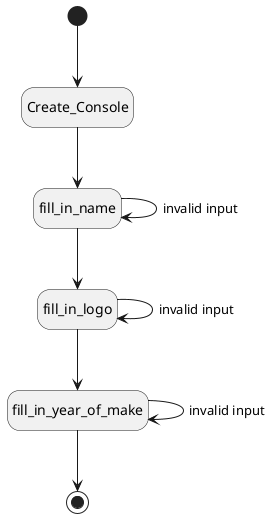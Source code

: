 @startuml create voyage
hide empty description

[*] --> Create_Console
Create_Console --> fill_in_name
fill_in_name --> fill_in_name :invalid input
fill_in_name --> fill_in_logo
fill_in_logo --> fill_in_logo: invalid input
fill_in_logo --> fill_in_year_of_make
fill_in_year_of_make --> fill_in_year_of_make: invalid input

fill_in_year_of_make --> [*]







@enduml